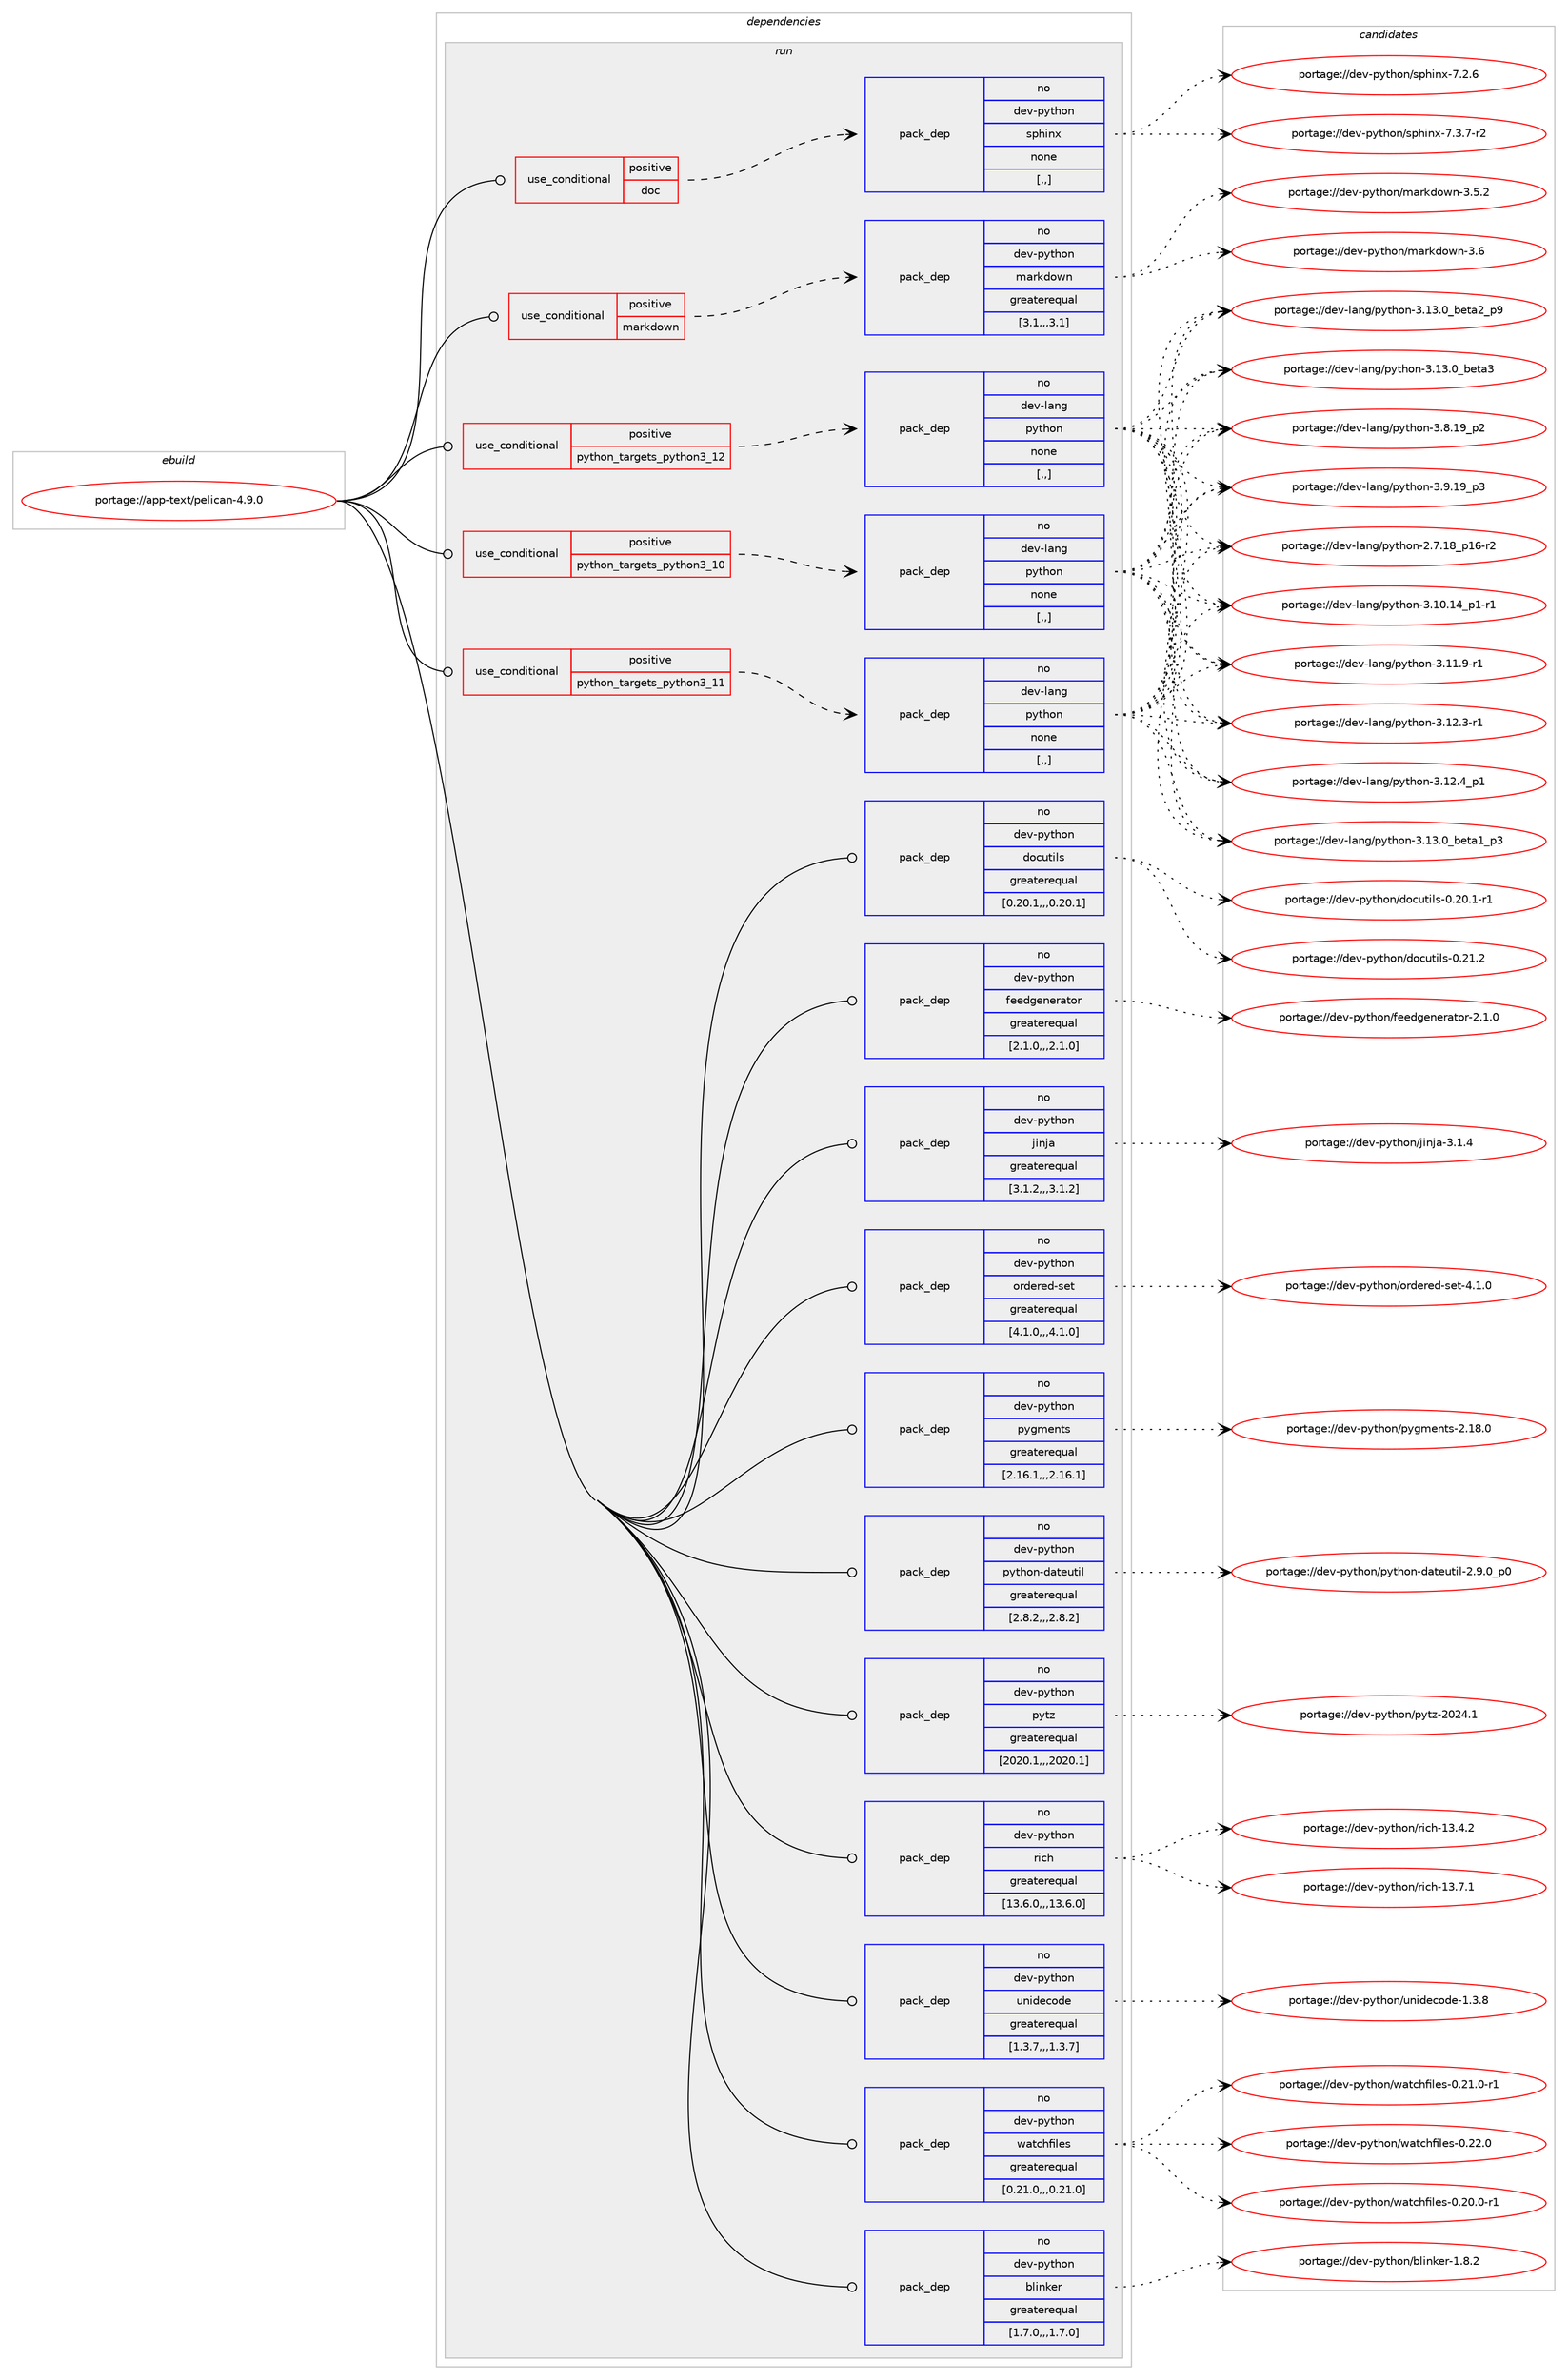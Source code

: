 digraph prolog {

# *************
# Graph options
# *************

newrank=true;
concentrate=true;
compound=true;
graph [rankdir=LR,fontname=Helvetica,fontsize=10,ranksep=1.5];#, ranksep=2.5, nodesep=0.2];
edge  [arrowhead=vee];
node  [fontname=Helvetica,fontsize=10];

# **********
# The ebuild
# **********

subgraph cluster_leftcol {
color=gray;
rank=same;
label=<<i>ebuild</i>>;
id [label="portage://app-text/pelican-4.9.0", color=red, width=4, href="../app-text/pelican-4.9.0.svg"];
}

# ****************
# The dependencies
# ****************

subgraph cluster_midcol {
color=gray;
label=<<i>dependencies</i>>;
subgraph cluster_compile {
fillcolor="#eeeeee";
style=filled;
label=<<i>compile</i>>;
}
subgraph cluster_compileandrun {
fillcolor="#eeeeee";
style=filled;
label=<<i>compile and run</i>>;
}
subgraph cluster_run {
fillcolor="#eeeeee";
style=filled;
label=<<i>run</i>>;
subgraph cond15030 {
dependency56251 [label=<<TABLE BORDER="0" CELLBORDER="1" CELLSPACING="0" CELLPADDING="4"><TR><TD ROWSPAN="3" CELLPADDING="10">use_conditional</TD></TR><TR><TD>positive</TD></TR><TR><TD>doc</TD></TR></TABLE>>, shape=none, color=red];
subgraph pack40739 {
dependency56252 [label=<<TABLE BORDER="0" CELLBORDER="1" CELLSPACING="0" CELLPADDING="4" WIDTH="220"><TR><TD ROWSPAN="6" CELLPADDING="30">pack_dep</TD></TR><TR><TD WIDTH="110">no</TD></TR><TR><TD>dev-python</TD></TR><TR><TD>sphinx</TD></TR><TR><TD>none</TD></TR><TR><TD>[,,]</TD></TR></TABLE>>, shape=none, color=blue];
}
dependency56251:e -> dependency56252:w [weight=20,style="dashed",arrowhead="vee"];
}
id:e -> dependency56251:w [weight=20,style="solid",arrowhead="odot"];
subgraph cond15031 {
dependency56253 [label=<<TABLE BORDER="0" CELLBORDER="1" CELLSPACING="0" CELLPADDING="4"><TR><TD ROWSPAN="3" CELLPADDING="10">use_conditional</TD></TR><TR><TD>positive</TD></TR><TR><TD>markdown</TD></TR></TABLE>>, shape=none, color=red];
subgraph pack40740 {
dependency56254 [label=<<TABLE BORDER="0" CELLBORDER="1" CELLSPACING="0" CELLPADDING="4" WIDTH="220"><TR><TD ROWSPAN="6" CELLPADDING="30">pack_dep</TD></TR><TR><TD WIDTH="110">no</TD></TR><TR><TD>dev-python</TD></TR><TR><TD>markdown</TD></TR><TR><TD>greaterequal</TD></TR><TR><TD>[3.1,,,3.1]</TD></TR></TABLE>>, shape=none, color=blue];
}
dependency56253:e -> dependency56254:w [weight=20,style="dashed",arrowhead="vee"];
}
id:e -> dependency56253:w [weight=20,style="solid",arrowhead="odot"];
subgraph cond15032 {
dependency56255 [label=<<TABLE BORDER="0" CELLBORDER="1" CELLSPACING="0" CELLPADDING="4"><TR><TD ROWSPAN="3" CELLPADDING="10">use_conditional</TD></TR><TR><TD>positive</TD></TR><TR><TD>python_targets_python3_10</TD></TR></TABLE>>, shape=none, color=red];
subgraph pack40741 {
dependency56256 [label=<<TABLE BORDER="0" CELLBORDER="1" CELLSPACING="0" CELLPADDING="4" WIDTH="220"><TR><TD ROWSPAN="6" CELLPADDING="30">pack_dep</TD></TR><TR><TD WIDTH="110">no</TD></TR><TR><TD>dev-lang</TD></TR><TR><TD>python</TD></TR><TR><TD>none</TD></TR><TR><TD>[,,]</TD></TR></TABLE>>, shape=none, color=blue];
}
dependency56255:e -> dependency56256:w [weight=20,style="dashed",arrowhead="vee"];
}
id:e -> dependency56255:w [weight=20,style="solid",arrowhead="odot"];
subgraph cond15033 {
dependency56257 [label=<<TABLE BORDER="0" CELLBORDER="1" CELLSPACING="0" CELLPADDING="4"><TR><TD ROWSPAN="3" CELLPADDING="10">use_conditional</TD></TR><TR><TD>positive</TD></TR><TR><TD>python_targets_python3_11</TD></TR></TABLE>>, shape=none, color=red];
subgraph pack40742 {
dependency56258 [label=<<TABLE BORDER="0" CELLBORDER="1" CELLSPACING="0" CELLPADDING="4" WIDTH="220"><TR><TD ROWSPAN="6" CELLPADDING="30">pack_dep</TD></TR><TR><TD WIDTH="110">no</TD></TR><TR><TD>dev-lang</TD></TR><TR><TD>python</TD></TR><TR><TD>none</TD></TR><TR><TD>[,,]</TD></TR></TABLE>>, shape=none, color=blue];
}
dependency56257:e -> dependency56258:w [weight=20,style="dashed",arrowhead="vee"];
}
id:e -> dependency56257:w [weight=20,style="solid",arrowhead="odot"];
subgraph cond15034 {
dependency56259 [label=<<TABLE BORDER="0" CELLBORDER="1" CELLSPACING="0" CELLPADDING="4"><TR><TD ROWSPAN="3" CELLPADDING="10">use_conditional</TD></TR><TR><TD>positive</TD></TR><TR><TD>python_targets_python3_12</TD></TR></TABLE>>, shape=none, color=red];
subgraph pack40743 {
dependency56260 [label=<<TABLE BORDER="0" CELLBORDER="1" CELLSPACING="0" CELLPADDING="4" WIDTH="220"><TR><TD ROWSPAN="6" CELLPADDING="30">pack_dep</TD></TR><TR><TD WIDTH="110">no</TD></TR><TR><TD>dev-lang</TD></TR><TR><TD>python</TD></TR><TR><TD>none</TD></TR><TR><TD>[,,]</TD></TR></TABLE>>, shape=none, color=blue];
}
dependency56259:e -> dependency56260:w [weight=20,style="dashed",arrowhead="vee"];
}
id:e -> dependency56259:w [weight=20,style="solid",arrowhead="odot"];
subgraph pack40744 {
dependency56261 [label=<<TABLE BORDER="0" CELLBORDER="1" CELLSPACING="0" CELLPADDING="4" WIDTH="220"><TR><TD ROWSPAN="6" CELLPADDING="30">pack_dep</TD></TR><TR><TD WIDTH="110">no</TD></TR><TR><TD>dev-python</TD></TR><TR><TD>blinker</TD></TR><TR><TD>greaterequal</TD></TR><TR><TD>[1.7.0,,,1.7.0]</TD></TR></TABLE>>, shape=none, color=blue];
}
id:e -> dependency56261:w [weight=20,style="solid",arrowhead="odot"];
subgraph pack40745 {
dependency56262 [label=<<TABLE BORDER="0" CELLBORDER="1" CELLSPACING="0" CELLPADDING="4" WIDTH="220"><TR><TD ROWSPAN="6" CELLPADDING="30">pack_dep</TD></TR><TR><TD WIDTH="110">no</TD></TR><TR><TD>dev-python</TD></TR><TR><TD>docutils</TD></TR><TR><TD>greaterequal</TD></TR><TR><TD>[0.20.1,,,0.20.1]</TD></TR></TABLE>>, shape=none, color=blue];
}
id:e -> dependency56262:w [weight=20,style="solid",arrowhead="odot"];
subgraph pack40746 {
dependency56263 [label=<<TABLE BORDER="0" CELLBORDER="1" CELLSPACING="0" CELLPADDING="4" WIDTH="220"><TR><TD ROWSPAN="6" CELLPADDING="30">pack_dep</TD></TR><TR><TD WIDTH="110">no</TD></TR><TR><TD>dev-python</TD></TR><TR><TD>feedgenerator</TD></TR><TR><TD>greaterequal</TD></TR><TR><TD>[2.1.0,,,2.1.0]</TD></TR></TABLE>>, shape=none, color=blue];
}
id:e -> dependency56263:w [weight=20,style="solid",arrowhead="odot"];
subgraph pack40747 {
dependency56264 [label=<<TABLE BORDER="0" CELLBORDER="1" CELLSPACING="0" CELLPADDING="4" WIDTH="220"><TR><TD ROWSPAN="6" CELLPADDING="30">pack_dep</TD></TR><TR><TD WIDTH="110">no</TD></TR><TR><TD>dev-python</TD></TR><TR><TD>jinja</TD></TR><TR><TD>greaterequal</TD></TR><TR><TD>[3.1.2,,,3.1.2]</TD></TR></TABLE>>, shape=none, color=blue];
}
id:e -> dependency56264:w [weight=20,style="solid",arrowhead="odot"];
subgraph pack40748 {
dependency56265 [label=<<TABLE BORDER="0" CELLBORDER="1" CELLSPACING="0" CELLPADDING="4" WIDTH="220"><TR><TD ROWSPAN="6" CELLPADDING="30">pack_dep</TD></TR><TR><TD WIDTH="110">no</TD></TR><TR><TD>dev-python</TD></TR><TR><TD>ordered-set</TD></TR><TR><TD>greaterequal</TD></TR><TR><TD>[4.1.0,,,4.1.0]</TD></TR></TABLE>>, shape=none, color=blue];
}
id:e -> dependency56265:w [weight=20,style="solid",arrowhead="odot"];
subgraph pack40749 {
dependency56266 [label=<<TABLE BORDER="0" CELLBORDER="1" CELLSPACING="0" CELLPADDING="4" WIDTH="220"><TR><TD ROWSPAN="6" CELLPADDING="30">pack_dep</TD></TR><TR><TD WIDTH="110">no</TD></TR><TR><TD>dev-python</TD></TR><TR><TD>pygments</TD></TR><TR><TD>greaterequal</TD></TR><TR><TD>[2.16.1,,,2.16.1]</TD></TR></TABLE>>, shape=none, color=blue];
}
id:e -> dependency56266:w [weight=20,style="solid",arrowhead="odot"];
subgraph pack40750 {
dependency56267 [label=<<TABLE BORDER="0" CELLBORDER="1" CELLSPACING="0" CELLPADDING="4" WIDTH="220"><TR><TD ROWSPAN="6" CELLPADDING="30">pack_dep</TD></TR><TR><TD WIDTH="110">no</TD></TR><TR><TD>dev-python</TD></TR><TR><TD>python-dateutil</TD></TR><TR><TD>greaterequal</TD></TR><TR><TD>[2.8.2,,,2.8.2]</TD></TR></TABLE>>, shape=none, color=blue];
}
id:e -> dependency56267:w [weight=20,style="solid",arrowhead="odot"];
subgraph pack40751 {
dependency56268 [label=<<TABLE BORDER="0" CELLBORDER="1" CELLSPACING="0" CELLPADDING="4" WIDTH="220"><TR><TD ROWSPAN="6" CELLPADDING="30">pack_dep</TD></TR><TR><TD WIDTH="110">no</TD></TR><TR><TD>dev-python</TD></TR><TR><TD>pytz</TD></TR><TR><TD>greaterequal</TD></TR><TR><TD>[2020.1,,,2020.1]</TD></TR></TABLE>>, shape=none, color=blue];
}
id:e -> dependency56268:w [weight=20,style="solid",arrowhead="odot"];
subgraph pack40752 {
dependency56269 [label=<<TABLE BORDER="0" CELLBORDER="1" CELLSPACING="0" CELLPADDING="4" WIDTH="220"><TR><TD ROWSPAN="6" CELLPADDING="30">pack_dep</TD></TR><TR><TD WIDTH="110">no</TD></TR><TR><TD>dev-python</TD></TR><TR><TD>rich</TD></TR><TR><TD>greaterequal</TD></TR><TR><TD>[13.6.0,,,13.6.0]</TD></TR></TABLE>>, shape=none, color=blue];
}
id:e -> dependency56269:w [weight=20,style="solid",arrowhead="odot"];
subgraph pack40753 {
dependency56270 [label=<<TABLE BORDER="0" CELLBORDER="1" CELLSPACING="0" CELLPADDING="4" WIDTH="220"><TR><TD ROWSPAN="6" CELLPADDING="30">pack_dep</TD></TR><TR><TD WIDTH="110">no</TD></TR><TR><TD>dev-python</TD></TR><TR><TD>unidecode</TD></TR><TR><TD>greaterequal</TD></TR><TR><TD>[1.3.7,,,1.3.7]</TD></TR></TABLE>>, shape=none, color=blue];
}
id:e -> dependency56270:w [weight=20,style="solid",arrowhead="odot"];
subgraph pack40754 {
dependency56271 [label=<<TABLE BORDER="0" CELLBORDER="1" CELLSPACING="0" CELLPADDING="4" WIDTH="220"><TR><TD ROWSPAN="6" CELLPADDING="30">pack_dep</TD></TR><TR><TD WIDTH="110">no</TD></TR><TR><TD>dev-python</TD></TR><TR><TD>watchfiles</TD></TR><TR><TD>greaterequal</TD></TR><TR><TD>[0.21.0,,,0.21.0]</TD></TR></TABLE>>, shape=none, color=blue];
}
id:e -> dependency56271:w [weight=20,style="solid",arrowhead="odot"];
}
}

# **************
# The candidates
# **************

subgraph cluster_choices {
rank=same;
color=gray;
label=<<i>candidates</i>>;

subgraph choice40739 {
color=black;
nodesep=1;
choice1001011184511212111610411111047115112104105110120455546504654 [label="portage://dev-python/sphinx-7.2.6", color=red, width=4,href="../dev-python/sphinx-7.2.6.svg"];
choice10010111845112121116104111110471151121041051101204555465146554511450 [label="portage://dev-python/sphinx-7.3.7-r2", color=red, width=4,href="../dev-python/sphinx-7.3.7-r2.svg"];
dependency56252:e -> choice1001011184511212111610411111047115112104105110120455546504654:w [style=dotted,weight="100"];
dependency56252:e -> choice10010111845112121116104111110471151121041051101204555465146554511450:w [style=dotted,weight="100"];
}
subgraph choice40740 {
color=black;
nodesep=1;
choice100101118451121211161041111104710997114107100111119110455146534650 [label="portage://dev-python/markdown-3.5.2", color=red, width=4,href="../dev-python/markdown-3.5.2.svg"];
choice10010111845112121116104111110471099711410710011111911045514654 [label="portage://dev-python/markdown-3.6", color=red, width=4,href="../dev-python/markdown-3.6.svg"];
dependency56254:e -> choice100101118451121211161041111104710997114107100111119110455146534650:w [style=dotted,weight="100"];
dependency56254:e -> choice10010111845112121116104111110471099711410710011111911045514654:w [style=dotted,weight="100"];
}
subgraph choice40741 {
color=black;
nodesep=1;
choice100101118451089711010347112121116104111110455046554649569511249544511450 [label="portage://dev-lang/python-2.7.18_p16-r2", color=red, width=4,href="../dev-lang/python-2.7.18_p16-r2.svg"];
choice100101118451089711010347112121116104111110455146494846495295112494511449 [label="portage://dev-lang/python-3.10.14_p1-r1", color=red, width=4,href="../dev-lang/python-3.10.14_p1-r1.svg"];
choice100101118451089711010347112121116104111110455146494946574511449 [label="portage://dev-lang/python-3.11.9-r1", color=red, width=4,href="../dev-lang/python-3.11.9-r1.svg"];
choice100101118451089711010347112121116104111110455146495046514511449 [label="portage://dev-lang/python-3.12.3-r1", color=red, width=4,href="../dev-lang/python-3.12.3-r1.svg"];
choice100101118451089711010347112121116104111110455146495046529511249 [label="portage://dev-lang/python-3.12.4_p1", color=red, width=4,href="../dev-lang/python-3.12.4_p1.svg"];
choice10010111845108971101034711212111610411111045514649514648959810111697499511251 [label="portage://dev-lang/python-3.13.0_beta1_p3", color=red, width=4,href="../dev-lang/python-3.13.0_beta1_p3.svg"];
choice10010111845108971101034711212111610411111045514649514648959810111697509511257 [label="portage://dev-lang/python-3.13.0_beta2_p9", color=red, width=4,href="../dev-lang/python-3.13.0_beta2_p9.svg"];
choice1001011184510897110103471121211161041111104551464951464895981011169751 [label="portage://dev-lang/python-3.13.0_beta3", color=red, width=4,href="../dev-lang/python-3.13.0_beta3.svg"];
choice100101118451089711010347112121116104111110455146564649579511250 [label="portage://dev-lang/python-3.8.19_p2", color=red, width=4,href="../dev-lang/python-3.8.19_p2.svg"];
choice100101118451089711010347112121116104111110455146574649579511251 [label="portage://dev-lang/python-3.9.19_p3", color=red, width=4,href="../dev-lang/python-3.9.19_p3.svg"];
dependency56256:e -> choice100101118451089711010347112121116104111110455046554649569511249544511450:w [style=dotted,weight="100"];
dependency56256:e -> choice100101118451089711010347112121116104111110455146494846495295112494511449:w [style=dotted,weight="100"];
dependency56256:e -> choice100101118451089711010347112121116104111110455146494946574511449:w [style=dotted,weight="100"];
dependency56256:e -> choice100101118451089711010347112121116104111110455146495046514511449:w [style=dotted,weight="100"];
dependency56256:e -> choice100101118451089711010347112121116104111110455146495046529511249:w [style=dotted,weight="100"];
dependency56256:e -> choice10010111845108971101034711212111610411111045514649514648959810111697499511251:w [style=dotted,weight="100"];
dependency56256:e -> choice10010111845108971101034711212111610411111045514649514648959810111697509511257:w [style=dotted,weight="100"];
dependency56256:e -> choice1001011184510897110103471121211161041111104551464951464895981011169751:w [style=dotted,weight="100"];
dependency56256:e -> choice100101118451089711010347112121116104111110455146564649579511250:w [style=dotted,weight="100"];
dependency56256:e -> choice100101118451089711010347112121116104111110455146574649579511251:w [style=dotted,weight="100"];
}
subgraph choice40742 {
color=black;
nodesep=1;
choice100101118451089711010347112121116104111110455046554649569511249544511450 [label="portage://dev-lang/python-2.7.18_p16-r2", color=red, width=4,href="../dev-lang/python-2.7.18_p16-r2.svg"];
choice100101118451089711010347112121116104111110455146494846495295112494511449 [label="portage://dev-lang/python-3.10.14_p1-r1", color=red, width=4,href="../dev-lang/python-3.10.14_p1-r1.svg"];
choice100101118451089711010347112121116104111110455146494946574511449 [label="portage://dev-lang/python-3.11.9-r1", color=red, width=4,href="../dev-lang/python-3.11.9-r1.svg"];
choice100101118451089711010347112121116104111110455146495046514511449 [label="portage://dev-lang/python-3.12.3-r1", color=red, width=4,href="../dev-lang/python-3.12.3-r1.svg"];
choice100101118451089711010347112121116104111110455146495046529511249 [label="portage://dev-lang/python-3.12.4_p1", color=red, width=4,href="../dev-lang/python-3.12.4_p1.svg"];
choice10010111845108971101034711212111610411111045514649514648959810111697499511251 [label="portage://dev-lang/python-3.13.0_beta1_p3", color=red, width=4,href="../dev-lang/python-3.13.0_beta1_p3.svg"];
choice10010111845108971101034711212111610411111045514649514648959810111697509511257 [label="portage://dev-lang/python-3.13.0_beta2_p9", color=red, width=4,href="../dev-lang/python-3.13.0_beta2_p9.svg"];
choice1001011184510897110103471121211161041111104551464951464895981011169751 [label="portage://dev-lang/python-3.13.0_beta3", color=red, width=4,href="../dev-lang/python-3.13.0_beta3.svg"];
choice100101118451089711010347112121116104111110455146564649579511250 [label="portage://dev-lang/python-3.8.19_p2", color=red, width=4,href="../dev-lang/python-3.8.19_p2.svg"];
choice100101118451089711010347112121116104111110455146574649579511251 [label="portage://dev-lang/python-3.9.19_p3", color=red, width=4,href="../dev-lang/python-3.9.19_p3.svg"];
dependency56258:e -> choice100101118451089711010347112121116104111110455046554649569511249544511450:w [style=dotted,weight="100"];
dependency56258:e -> choice100101118451089711010347112121116104111110455146494846495295112494511449:w [style=dotted,weight="100"];
dependency56258:e -> choice100101118451089711010347112121116104111110455146494946574511449:w [style=dotted,weight="100"];
dependency56258:e -> choice100101118451089711010347112121116104111110455146495046514511449:w [style=dotted,weight="100"];
dependency56258:e -> choice100101118451089711010347112121116104111110455146495046529511249:w [style=dotted,weight="100"];
dependency56258:e -> choice10010111845108971101034711212111610411111045514649514648959810111697499511251:w [style=dotted,weight="100"];
dependency56258:e -> choice10010111845108971101034711212111610411111045514649514648959810111697509511257:w [style=dotted,weight="100"];
dependency56258:e -> choice1001011184510897110103471121211161041111104551464951464895981011169751:w [style=dotted,weight="100"];
dependency56258:e -> choice100101118451089711010347112121116104111110455146564649579511250:w [style=dotted,weight="100"];
dependency56258:e -> choice100101118451089711010347112121116104111110455146574649579511251:w [style=dotted,weight="100"];
}
subgraph choice40743 {
color=black;
nodesep=1;
choice100101118451089711010347112121116104111110455046554649569511249544511450 [label="portage://dev-lang/python-2.7.18_p16-r2", color=red, width=4,href="../dev-lang/python-2.7.18_p16-r2.svg"];
choice100101118451089711010347112121116104111110455146494846495295112494511449 [label="portage://dev-lang/python-3.10.14_p1-r1", color=red, width=4,href="../dev-lang/python-3.10.14_p1-r1.svg"];
choice100101118451089711010347112121116104111110455146494946574511449 [label="portage://dev-lang/python-3.11.9-r1", color=red, width=4,href="../dev-lang/python-3.11.9-r1.svg"];
choice100101118451089711010347112121116104111110455146495046514511449 [label="portage://dev-lang/python-3.12.3-r1", color=red, width=4,href="../dev-lang/python-3.12.3-r1.svg"];
choice100101118451089711010347112121116104111110455146495046529511249 [label="portage://dev-lang/python-3.12.4_p1", color=red, width=4,href="../dev-lang/python-3.12.4_p1.svg"];
choice10010111845108971101034711212111610411111045514649514648959810111697499511251 [label="portage://dev-lang/python-3.13.0_beta1_p3", color=red, width=4,href="../dev-lang/python-3.13.0_beta1_p3.svg"];
choice10010111845108971101034711212111610411111045514649514648959810111697509511257 [label="portage://dev-lang/python-3.13.0_beta2_p9", color=red, width=4,href="../dev-lang/python-3.13.0_beta2_p9.svg"];
choice1001011184510897110103471121211161041111104551464951464895981011169751 [label="portage://dev-lang/python-3.13.0_beta3", color=red, width=4,href="../dev-lang/python-3.13.0_beta3.svg"];
choice100101118451089711010347112121116104111110455146564649579511250 [label="portage://dev-lang/python-3.8.19_p2", color=red, width=4,href="../dev-lang/python-3.8.19_p2.svg"];
choice100101118451089711010347112121116104111110455146574649579511251 [label="portage://dev-lang/python-3.9.19_p3", color=red, width=4,href="../dev-lang/python-3.9.19_p3.svg"];
dependency56260:e -> choice100101118451089711010347112121116104111110455046554649569511249544511450:w [style=dotted,weight="100"];
dependency56260:e -> choice100101118451089711010347112121116104111110455146494846495295112494511449:w [style=dotted,weight="100"];
dependency56260:e -> choice100101118451089711010347112121116104111110455146494946574511449:w [style=dotted,weight="100"];
dependency56260:e -> choice100101118451089711010347112121116104111110455146495046514511449:w [style=dotted,weight="100"];
dependency56260:e -> choice100101118451089711010347112121116104111110455146495046529511249:w [style=dotted,weight="100"];
dependency56260:e -> choice10010111845108971101034711212111610411111045514649514648959810111697499511251:w [style=dotted,weight="100"];
dependency56260:e -> choice10010111845108971101034711212111610411111045514649514648959810111697509511257:w [style=dotted,weight="100"];
dependency56260:e -> choice1001011184510897110103471121211161041111104551464951464895981011169751:w [style=dotted,weight="100"];
dependency56260:e -> choice100101118451089711010347112121116104111110455146564649579511250:w [style=dotted,weight="100"];
dependency56260:e -> choice100101118451089711010347112121116104111110455146574649579511251:w [style=dotted,weight="100"];
}
subgraph choice40744 {
color=black;
nodesep=1;
choice100101118451121211161041111104798108105110107101114454946564650 [label="portage://dev-python/blinker-1.8.2", color=red, width=4,href="../dev-python/blinker-1.8.2.svg"];
dependency56261:e -> choice100101118451121211161041111104798108105110107101114454946564650:w [style=dotted,weight="100"];
}
subgraph choice40745 {
color=black;
nodesep=1;
choice100101118451121211161041111104710011199117116105108115454846504846494511449 [label="portage://dev-python/docutils-0.20.1-r1", color=red, width=4,href="../dev-python/docutils-0.20.1-r1.svg"];
choice10010111845112121116104111110471001119911711610510811545484650494650 [label="portage://dev-python/docutils-0.21.2", color=red, width=4,href="../dev-python/docutils-0.21.2.svg"];
dependency56262:e -> choice100101118451121211161041111104710011199117116105108115454846504846494511449:w [style=dotted,weight="100"];
dependency56262:e -> choice10010111845112121116104111110471001119911711610510811545484650494650:w [style=dotted,weight="100"];
}
subgraph choice40746 {
color=black;
nodesep=1;
choice100101118451121211161041111104710210110110010310111010111497116111114455046494648 [label="portage://dev-python/feedgenerator-2.1.0", color=red, width=4,href="../dev-python/feedgenerator-2.1.0.svg"];
dependency56263:e -> choice100101118451121211161041111104710210110110010310111010111497116111114455046494648:w [style=dotted,weight="100"];
}
subgraph choice40747 {
color=black;
nodesep=1;
choice100101118451121211161041111104710610511010697455146494652 [label="portage://dev-python/jinja-3.1.4", color=red, width=4,href="../dev-python/jinja-3.1.4.svg"];
dependency56264:e -> choice100101118451121211161041111104710610511010697455146494652:w [style=dotted,weight="100"];
}
subgraph choice40748 {
color=black;
nodesep=1;
choice100101118451121211161041111104711111410010111410110045115101116455246494648 [label="portage://dev-python/ordered-set-4.1.0", color=red, width=4,href="../dev-python/ordered-set-4.1.0.svg"];
dependency56265:e -> choice100101118451121211161041111104711111410010111410110045115101116455246494648:w [style=dotted,weight="100"];
}
subgraph choice40749 {
color=black;
nodesep=1;
choice100101118451121211161041111104711212110310910111011611545504649564648 [label="portage://dev-python/pygments-2.18.0", color=red, width=4,href="../dev-python/pygments-2.18.0.svg"];
dependency56266:e -> choice100101118451121211161041111104711212110310910111011611545504649564648:w [style=dotted,weight="100"];
}
subgraph choice40750 {
color=black;
nodesep=1;
choice100101118451121211161041111104711212111610411111045100971161011171161051084550465746489511248 [label="portage://dev-python/python-dateutil-2.9.0_p0", color=red, width=4,href="../dev-python/python-dateutil-2.9.0_p0.svg"];
dependency56267:e -> choice100101118451121211161041111104711212111610411111045100971161011171161051084550465746489511248:w [style=dotted,weight="100"];
}
subgraph choice40751 {
color=black;
nodesep=1;
choice100101118451121211161041111104711212111612245504850524649 [label="portage://dev-python/pytz-2024.1", color=red, width=4,href="../dev-python/pytz-2024.1.svg"];
dependency56268:e -> choice100101118451121211161041111104711212111612245504850524649:w [style=dotted,weight="100"];
}
subgraph choice40752 {
color=black;
nodesep=1;
choice10010111845112121116104111110471141059910445495146524650 [label="portage://dev-python/rich-13.4.2", color=red, width=4,href="../dev-python/rich-13.4.2.svg"];
choice10010111845112121116104111110471141059910445495146554649 [label="portage://dev-python/rich-13.7.1", color=red, width=4,href="../dev-python/rich-13.7.1.svg"];
dependency56269:e -> choice10010111845112121116104111110471141059910445495146524650:w [style=dotted,weight="100"];
dependency56269:e -> choice10010111845112121116104111110471141059910445495146554649:w [style=dotted,weight="100"];
}
subgraph choice40753 {
color=black;
nodesep=1;
choice100101118451121211161041111104711711010510010199111100101454946514656 [label="portage://dev-python/unidecode-1.3.8", color=red, width=4,href="../dev-python/unidecode-1.3.8.svg"];
dependency56270:e -> choice100101118451121211161041111104711711010510010199111100101454946514656:w [style=dotted,weight="100"];
}
subgraph choice40754 {
color=black;
nodesep=1;
choice10010111845112121116104111110471199711699104102105108101115454846504846484511449 [label="portage://dev-python/watchfiles-0.20.0-r1", color=red, width=4,href="../dev-python/watchfiles-0.20.0-r1.svg"];
choice10010111845112121116104111110471199711699104102105108101115454846504946484511449 [label="portage://dev-python/watchfiles-0.21.0-r1", color=red, width=4,href="../dev-python/watchfiles-0.21.0-r1.svg"];
choice1001011184511212111610411111047119971169910410210510810111545484650504648 [label="portage://dev-python/watchfiles-0.22.0", color=red, width=4,href="../dev-python/watchfiles-0.22.0.svg"];
dependency56271:e -> choice10010111845112121116104111110471199711699104102105108101115454846504846484511449:w [style=dotted,weight="100"];
dependency56271:e -> choice10010111845112121116104111110471199711699104102105108101115454846504946484511449:w [style=dotted,weight="100"];
dependency56271:e -> choice1001011184511212111610411111047119971169910410210510810111545484650504648:w [style=dotted,weight="100"];
}
}

}
